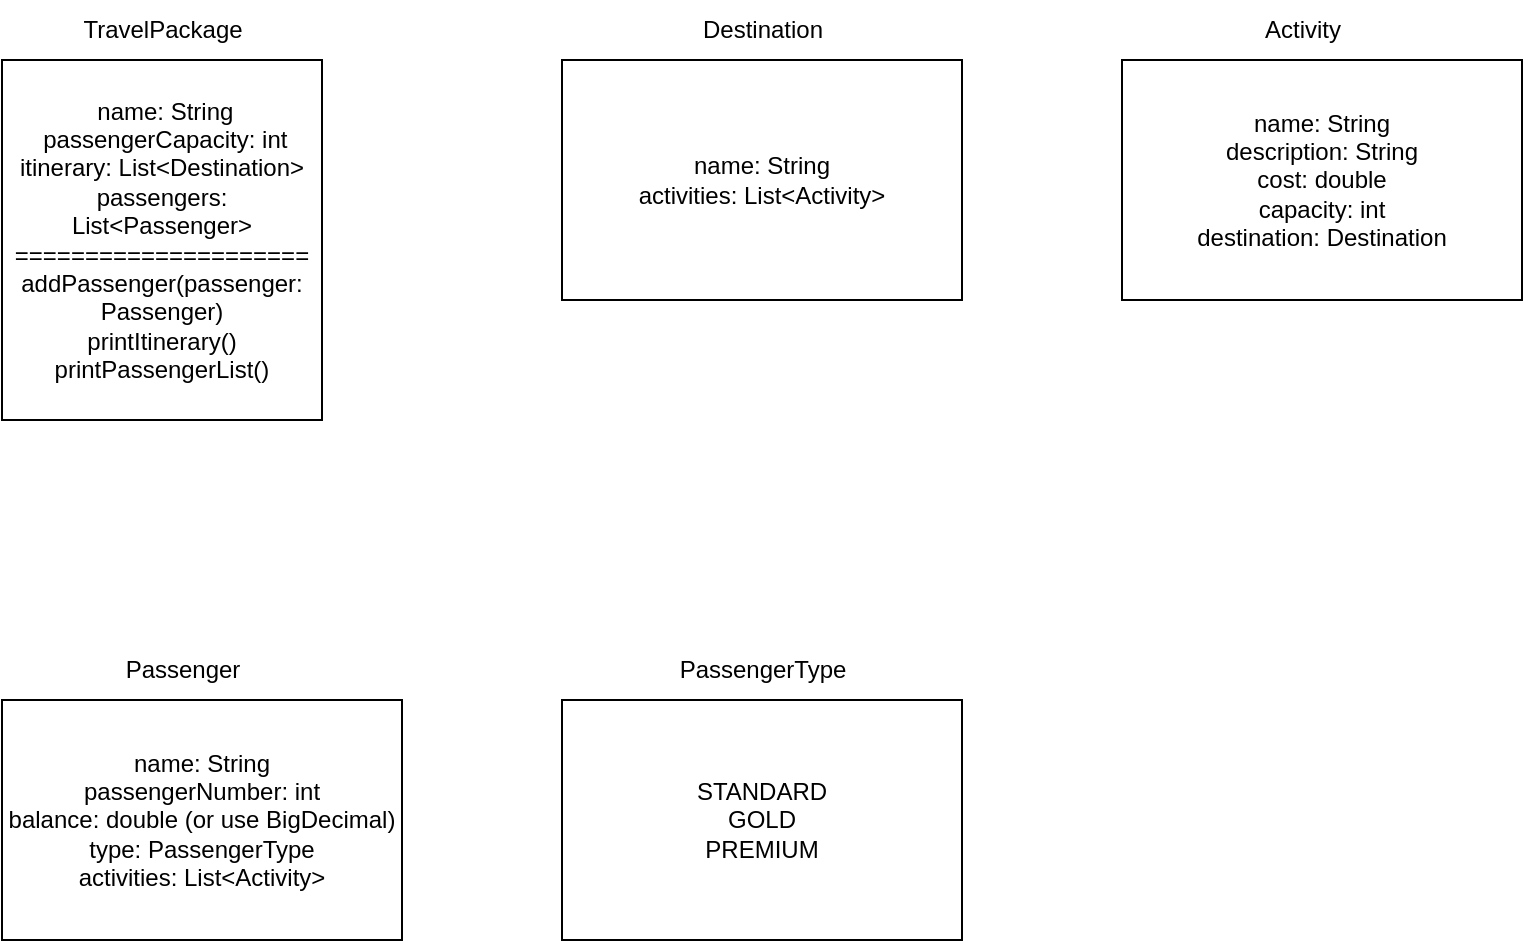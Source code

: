 <mxfile version="22.1.16" type="device">
  <diagram name="Page-1" id="oFnCurDIM3f7mf9ffZS3">
    <mxGraphModel dx="794" dy="412" grid="1" gridSize="10" guides="1" tooltips="1" connect="1" arrows="1" fold="1" page="1" pageScale="1" pageWidth="827" pageHeight="1169" math="0" shadow="0">
      <root>
        <mxCell id="0" />
        <mxCell id="1" parent="0" />
        <mxCell id="H6Gax_7dUkw2DZdcnqGQ-2" value="&amp;nbsp;name: String &lt;br&gt;&amp;nbsp;passengerCapacity: int  &lt;br&gt;itinerary: List&amp;lt;Destination&amp;gt; &lt;br&gt;passengers: List&amp;lt;Passenger&amp;gt;&lt;br&gt;=====================&lt;br&gt;addPassenger(passenger: Passenger)&lt;br&gt;printItinerary()  &lt;br&gt;printPassengerList() " style="rounded=0;whiteSpace=wrap;html=1;" vertex="1" parent="1">
          <mxGeometry x="40" y="120" width="160" height="180" as="geometry" />
        </mxCell>
        <mxCell id="H6Gax_7dUkw2DZdcnqGQ-3" value="TravelPackage" style="text;html=1;align=center;verticalAlign=middle;resizable=0;points=[];autosize=1;strokeColor=none;fillColor=none;" vertex="1" parent="1">
          <mxGeometry x="70" y="90" width="100" height="30" as="geometry" />
        </mxCell>
        <mxCell id="H6Gax_7dUkw2DZdcnqGQ-4" value="name: String&lt;br&gt;activities: List&amp;lt;Activity&amp;gt; " style="rounded=0;whiteSpace=wrap;html=1;" vertex="1" parent="1">
          <mxGeometry x="320" y="120" width="200" height="120" as="geometry" />
        </mxCell>
        <mxCell id="H6Gax_7dUkw2DZdcnqGQ-5" value="Destination" style="text;html=1;align=center;verticalAlign=middle;resizable=0;points=[];autosize=1;strokeColor=none;fillColor=none;" vertex="1" parent="1">
          <mxGeometry x="380" y="90" width="80" height="30" as="geometry" />
        </mxCell>
        <mxCell id="H6Gax_7dUkw2DZdcnqGQ-6" value="name: String  &lt;br&gt;description: String&lt;br&gt;cost: double&lt;br&gt;capacity: int &lt;br&gt;destination: Destination &lt;br&gt;" style="rounded=0;whiteSpace=wrap;html=1;" vertex="1" parent="1">
          <mxGeometry x="600" y="120" width="200" height="120" as="geometry" />
        </mxCell>
        <mxCell id="H6Gax_7dUkw2DZdcnqGQ-7" value="Activity " style="text;html=1;align=center;verticalAlign=middle;resizable=0;points=[];autosize=1;strokeColor=none;fillColor=none;" vertex="1" parent="1">
          <mxGeometry x="660" y="90" width="60" height="30" as="geometry" />
        </mxCell>
        <mxCell id="H6Gax_7dUkw2DZdcnqGQ-8" value="name: String&lt;br&gt;passengerNumber: int&lt;br&gt;balance: double (or use BigDecimal)&lt;br&gt;type: PassengerType &lt;br&gt;activities: List&amp;lt;Activity&amp;gt; " style="rounded=0;whiteSpace=wrap;html=1;" vertex="1" parent="1">
          <mxGeometry x="40" y="440" width="200" height="120" as="geometry" />
        </mxCell>
        <mxCell id="H6Gax_7dUkw2DZdcnqGQ-9" value="Passenger" style="text;html=1;align=center;verticalAlign=middle;resizable=0;points=[];autosize=1;strokeColor=none;fillColor=none;" vertex="1" parent="1">
          <mxGeometry x="90" y="410" width="80" height="30" as="geometry" />
        </mxCell>
        <mxCell id="H6Gax_7dUkw2DZdcnqGQ-10" value=" PassengerType " style="text;html=1;align=center;verticalAlign=middle;resizable=0;points=[];autosize=1;strokeColor=none;fillColor=none;" vertex="1" parent="1">
          <mxGeometry x="365" y="410" width="110" height="30" as="geometry" />
        </mxCell>
        <mxCell id="H6Gax_7dUkw2DZdcnqGQ-11" value="STANDARD&lt;br&gt;GOLD&lt;br&gt;PREMIUM " style="rounded=0;whiteSpace=wrap;html=1;" vertex="1" parent="1">
          <mxGeometry x="320" y="440" width="200" height="120" as="geometry" />
        </mxCell>
      </root>
    </mxGraphModel>
  </diagram>
</mxfile>
